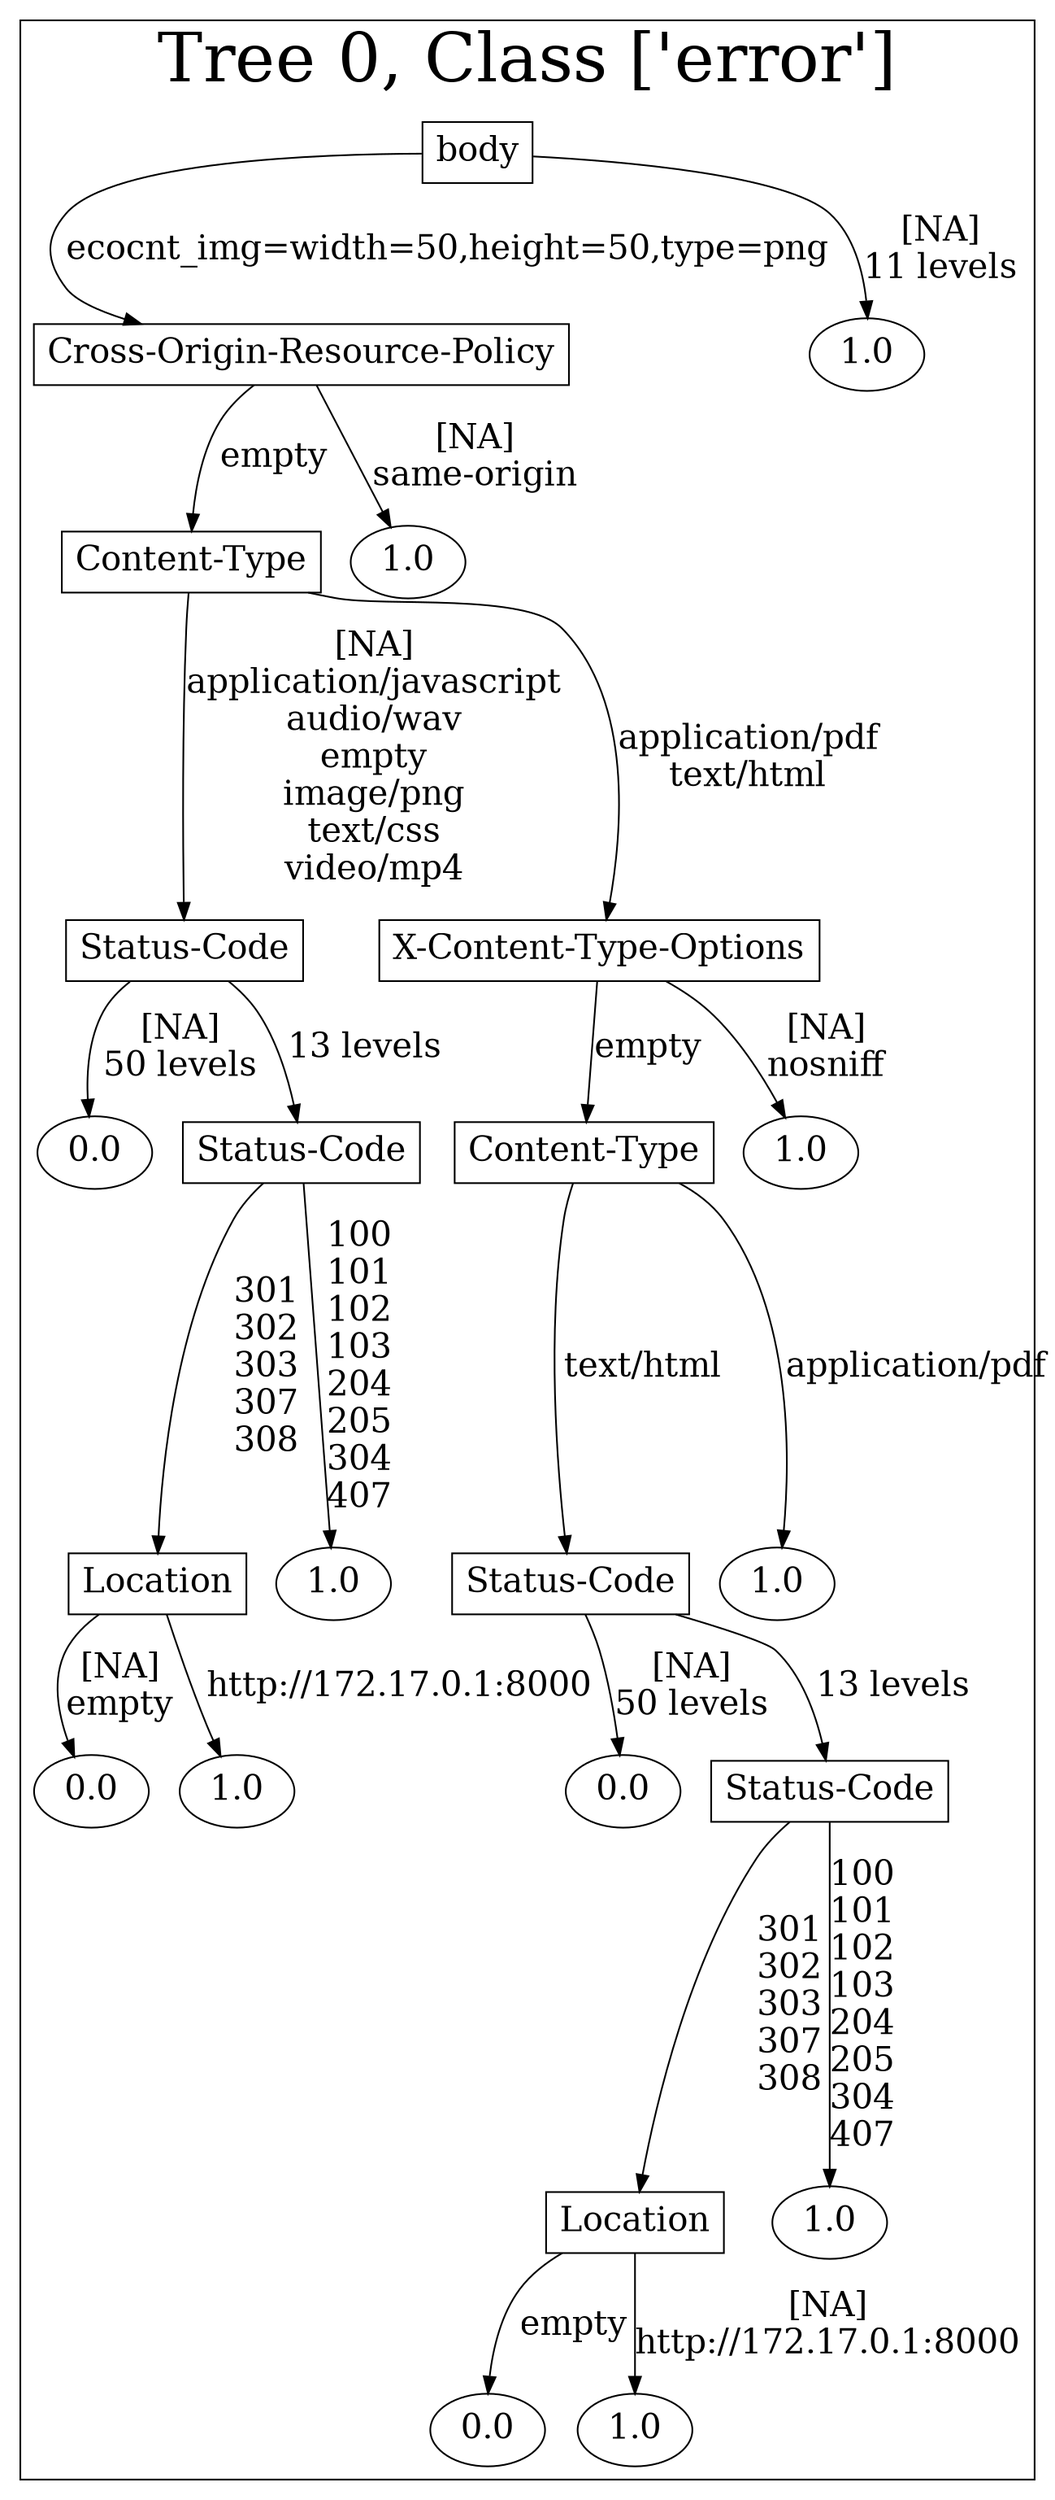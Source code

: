 /*
Generated by:
    http://https://github.com/h2oai/h2o-3/tree/master/h2o-genmodel/src/main/java/hex/genmodel/tools/PrintMojo.java
*/

/*
On a mac:

$ brew install graphviz
$ dot -Tpng file.gv -o file.png
$ open file.png
*/

digraph G {

subgraph cluster_0 {
/* Nodes */

/* Level 0 */
{
"SG_0_Node_0" [shape=box, fontsize=20, label="body"]
}

/* Level 1 */
{
"SG_0_Node_1" [shape=box, fontsize=20, label="Cross-Origin-Resource-Policy"]
"SG_0_Node_11" [fontsize=20, label="1.0"]
}

/* Level 2 */
{
"SG_0_Node_2" [shape=box, fontsize=20, label="Content-Type"]
"SG_0_Node_12" [fontsize=20, label="1.0"]
}

/* Level 3 */
{
"SG_0_Node_3" [shape=box, fontsize=20, label="Status-Code"]
"SG_0_Node_4" [shape=box, fontsize=20, label="X-Content-Type-Options"]
}

/* Level 4 */
{
"SG_0_Node_13" [fontsize=20, label="0.0"]
"SG_0_Node_5" [shape=box, fontsize=20, label="Status-Code"]
"SG_0_Node_6" [shape=box, fontsize=20, label="Content-Type"]
"SG_0_Node_14" [fontsize=20, label="1.0"]
}

/* Level 5 */
{
"SG_0_Node_7" [shape=box, fontsize=20, label="Location"]
"SG_0_Node_15" [fontsize=20, label="1.0"]
"SG_0_Node_8" [shape=box, fontsize=20, label="Status-Code"]
"SG_0_Node_16" [fontsize=20, label="1.0"]
}

/* Level 6 */
{
"SG_0_Node_17" [fontsize=20, label="0.0"]
"SG_0_Node_18" [fontsize=20, label="1.0"]
"SG_0_Node_19" [fontsize=20, label="0.0"]
"SG_0_Node_9" [shape=box, fontsize=20, label="Status-Code"]
}

/* Level 7 */
{
"SG_0_Node_10" [shape=box, fontsize=20, label="Location"]
"SG_0_Node_20" [fontsize=20, label="1.0"]
}

/* Level 8 */
{
"SG_0_Node_21" [fontsize=20, label="0.0"]
"SG_0_Node_22" [fontsize=20, label="1.0"]
}

/* Edges */
"SG_0_Node_0" -> "SG_0_Node_1" [fontsize=20, label="ecocnt_img=width=50,height=50,type=png
"]
"SG_0_Node_0" -> "SG_0_Node_11" [fontsize=20, label="[NA]
11 levels
"]
"SG_0_Node_1" -> "SG_0_Node_2" [fontsize=20, label="empty
"]
"SG_0_Node_1" -> "SG_0_Node_12" [fontsize=20, label="[NA]
same-origin
"]
"SG_0_Node_2" -> "SG_0_Node_3" [fontsize=20, label="[NA]
application/javascript
audio/wav
empty
image/png
text/css
video/mp4
"]
"SG_0_Node_2" -> "SG_0_Node_4" [fontsize=20, label="application/pdf
text/html
"]
"SG_0_Node_4" -> "SG_0_Node_6" [fontsize=20, label="empty
"]
"SG_0_Node_4" -> "SG_0_Node_14" [fontsize=20, label="[NA]
nosniff
"]
"SG_0_Node_6" -> "SG_0_Node_8" [fontsize=20, label="text/html
"]
"SG_0_Node_6" -> "SG_0_Node_16" [fontsize=20, label="application/pdf
"]
"SG_0_Node_8" -> "SG_0_Node_19" [fontsize=20, label="[NA]
50 levels
"]
"SG_0_Node_8" -> "SG_0_Node_9" [fontsize=20, label="13 levels
"]
"SG_0_Node_9" -> "SG_0_Node_10" [fontsize=20, label="301
302
303
307
308
"]
"SG_0_Node_9" -> "SG_0_Node_20" [fontsize=20, label="100
101
102
103
204
205
304
407
"]
"SG_0_Node_10" -> "SG_0_Node_21" [fontsize=20, label="empty
"]
"SG_0_Node_10" -> "SG_0_Node_22" [fontsize=20, label="[NA]
http://172.17.0.1:8000
"]
"SG_0_Node_3" -> "SG_0_Node_13" [fontsize=20, label="[NA]
50 levels
"]
"SG_0_Node_3" -> "SG_0_Node_5" [fontsize=20, label="13 levels
"]
"SG_0_Node_5" -> "SG_0_Node_7" [fontsize=20, label="301
302
303
307
308
"]
"SG_0_Node_5" -> "SG_0_Node_15" [fontsize=20, label="100
101
102
103
204
205
304
407
"]
"SG_0_Node_7" -> "SG_0_Node_17" [fontsize=20, label="[NA]
empty
"]
"SG_0_Node_7" -> "SG_0_Node_18" [fontsize=20, label="http://172.17.0.1:8000
"]

fontsize=40
label="Tree 0, Class ['error']"
}

}


